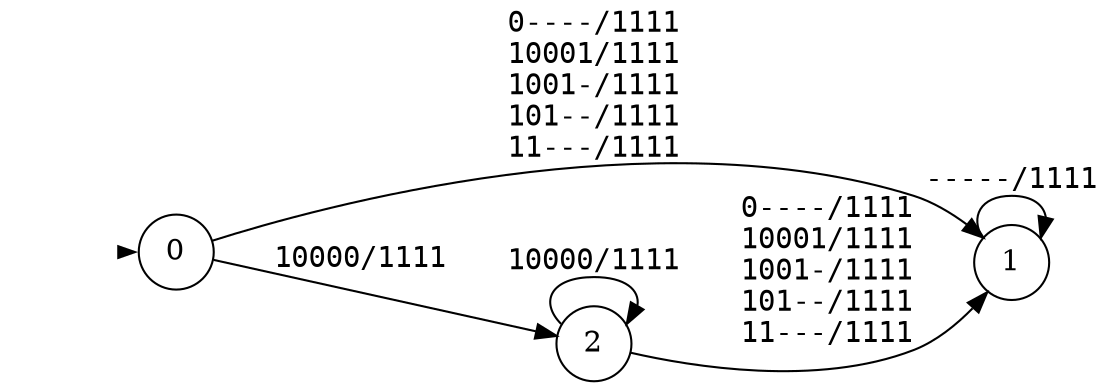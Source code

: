 digraph""{graph[rankdir=LR,ranksep=0.8,nodesep=0.2];node[shape=circle];edge[fontname=mono];init[shape=point,style=invis];0[label="0"];1[label="1"];2[label="2"];init->0[penwidth=0,tooltip="initialstate"];0->1[label="0----/1111\l10001/1111\l1001-/1111\l101--/1111\l11---/1111\l",labeltooltip="&#172;r1/s1&#8743;s2&#8743;s3&#8743;s4&#10;r1&#8743;&#172;r2&#8743;&#172;r3&#8743;&#172;r4&#8743;r5/s1&#8743;s2&#8743;s3&#8743;s4&#10;r1&#8743;&#172;r2&#8743;&#172;r3&#8743;r4/s1&#8743;s2&#8743;s3&#8743;s4&#10;r1&#8743;&#172;r2&#8743;r3/s1&#8743;s2&#8743;s3&#8743;s4&#10;r1&#8743;r2/s1&#8743;s2&#8743;s3&#8743;s4&#10;"];0->2[label="10000/1111\l",labeltooltip="r1&#8743;&#172;r2&#8743;&#172;r3&#8743;&#172;r4&#8743;&#172;r5/s1&#8743;s2&#8743;s3&#8743;s4&#10;"];1->1[label="-----/1111\l",labeltooltip="&#8868;/s1&#8743;s2&#8743;s3&#8743;s4&#10;"];2->1[label="0----/1111\l10001/1111\l1001-/1111\l101--/1111\l11---/1111\l",labeltooltip="&#172;r1/s1&#8743;s2&#8743;s3&#8743;s4&#10;r1&#8743;&#172;r2&#8743;&#172;r3&#8743;&#172;r4&#8743;r5/s1&#8743;s2&#8743;s3&#8743;s4&#10;r1&#8743;&#172;r2&#8743;&#172;r3&#8743;r4/s1&#8743;s2&#8743;s3&#8743;s4&#10;r1&#8743;&#172;r2&#8743;r3/s1&#8743;s2&#8743;s3&#8743;s4&#10;r1&#8743;r2/s1&#8743;s2&#8743;s3&#8743;s4&#10;"];2->2[label="10000/1111\l",labeltooltip="r1&#8743;&#172;r2&#8743;&#172;r3&#8743;&#172;r4&#8743;&#172;r5/s1&#8743;s2&#8743;s3&#8743;s4&#10;"];}